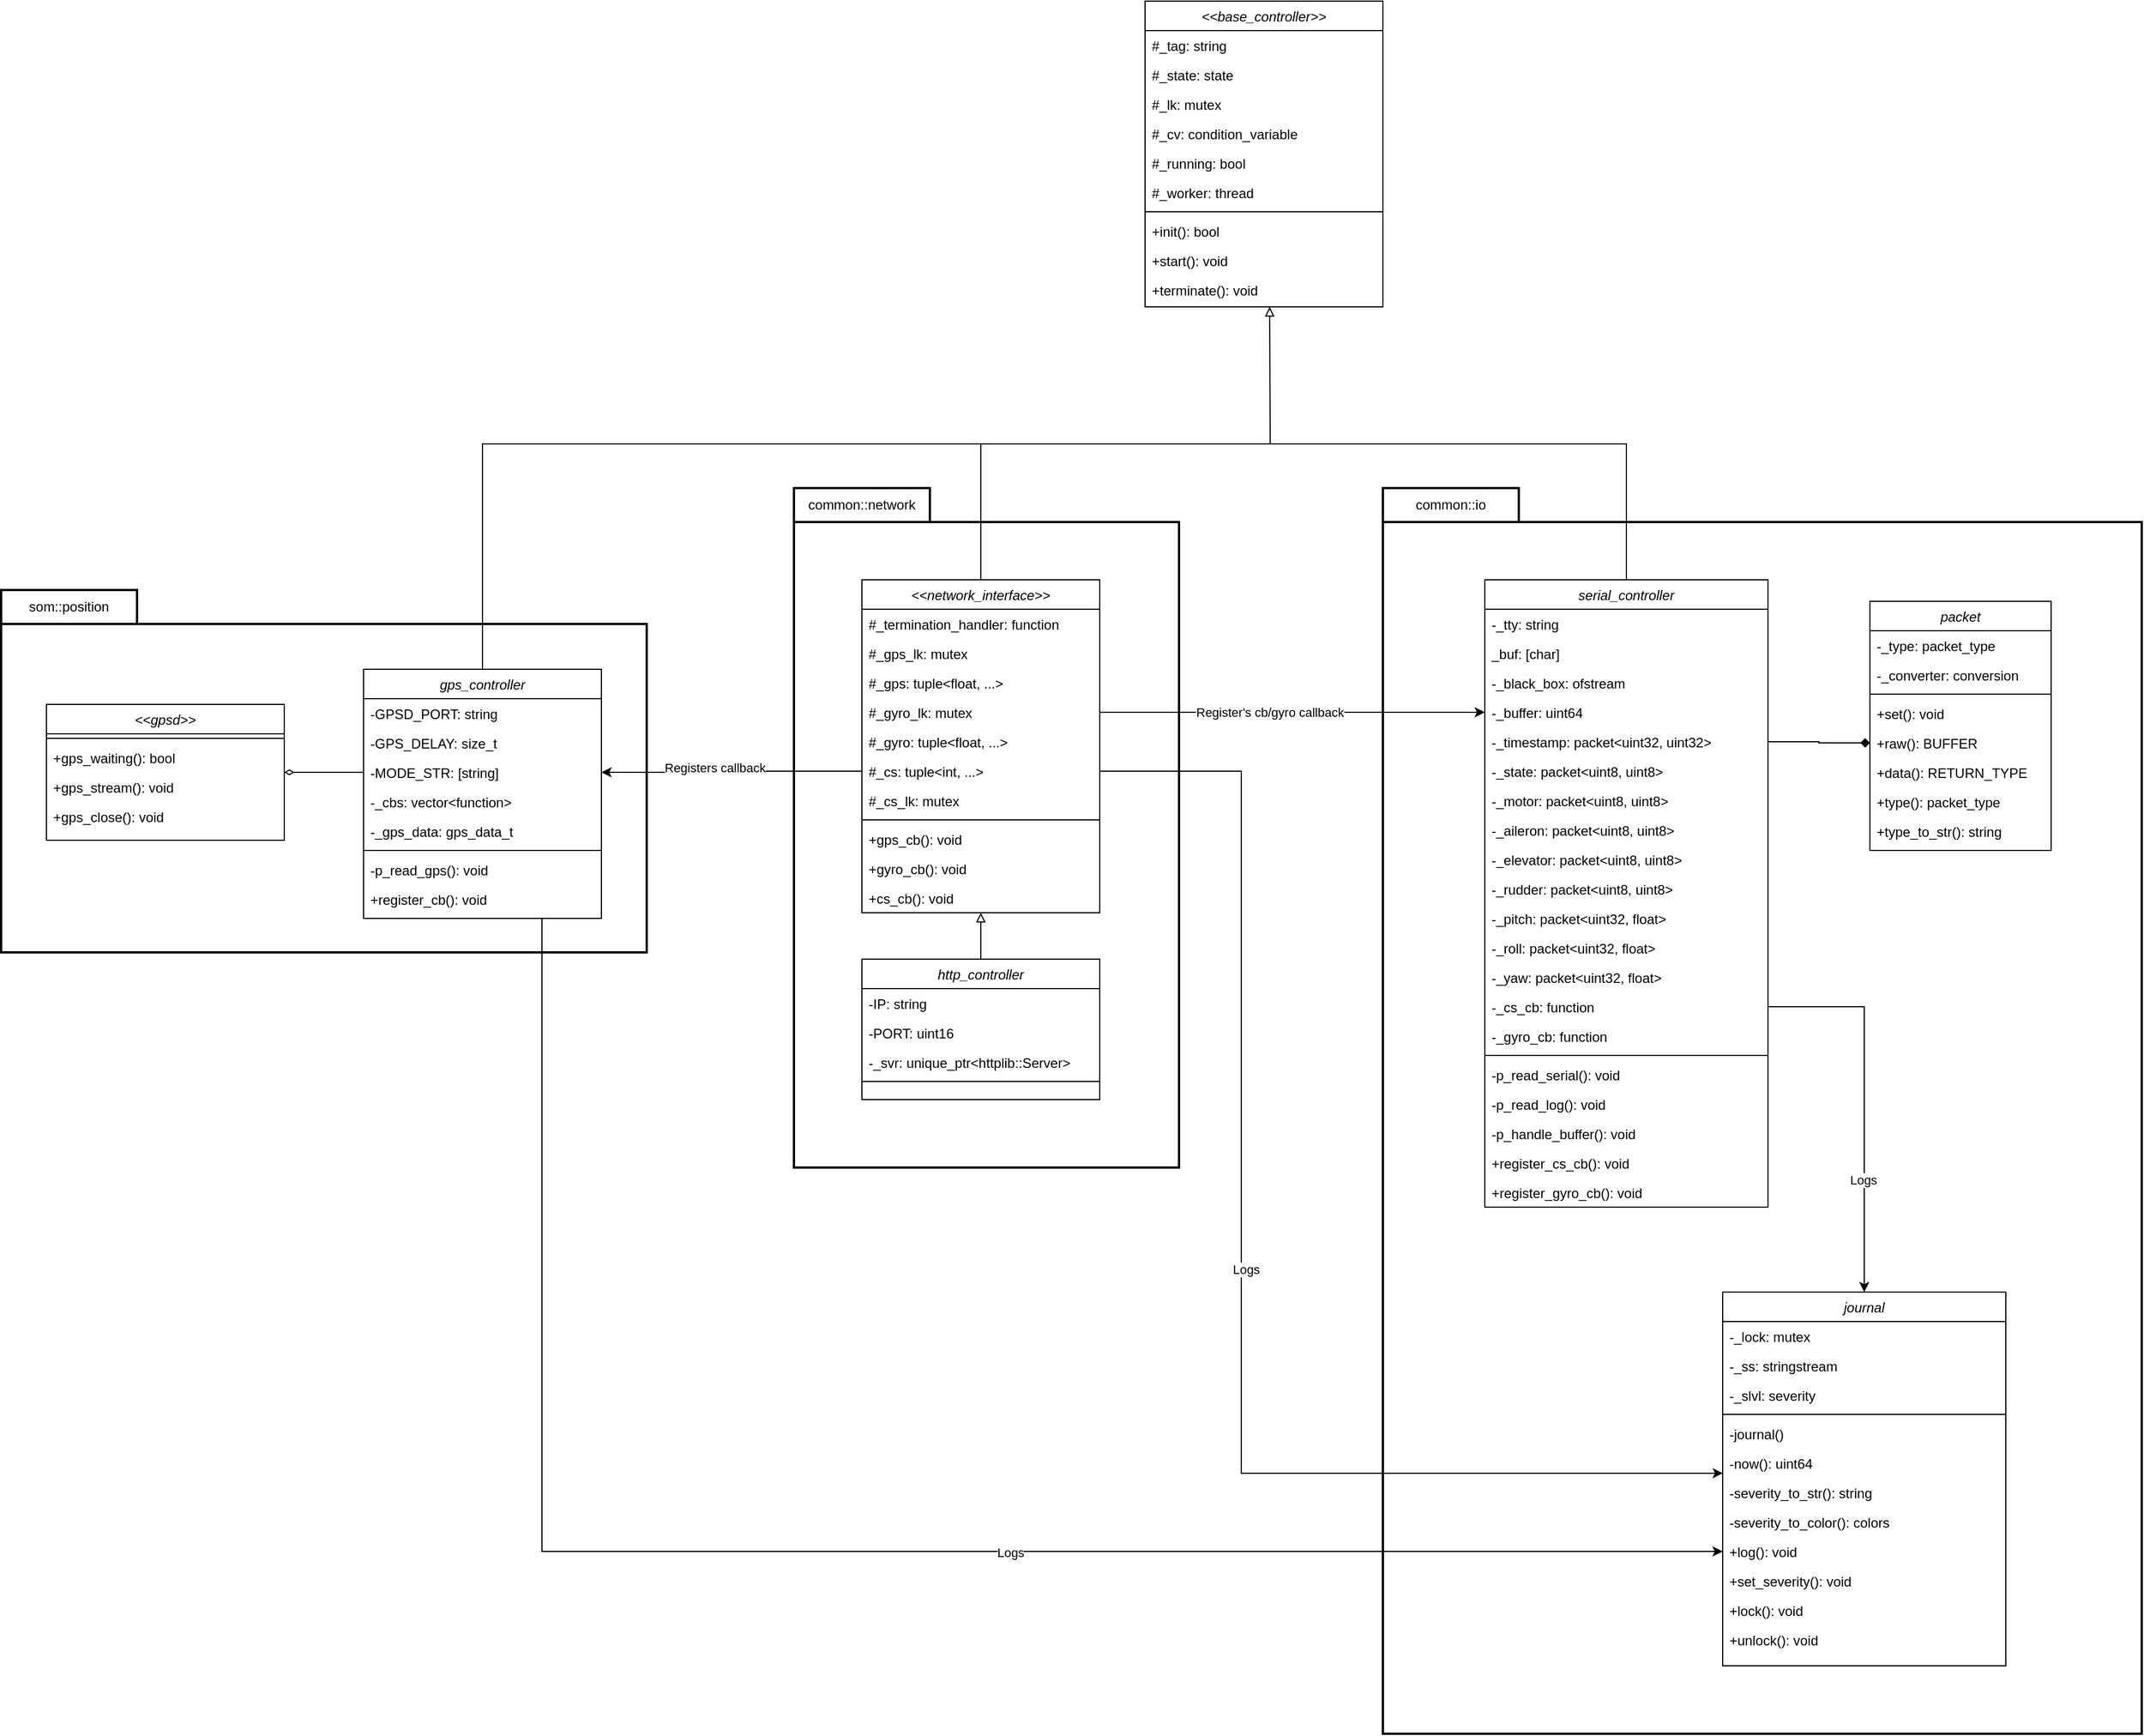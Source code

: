 <mxfile version="21.5.2" type="device">
  <diagram id="C5RBs43oDa-KdzZeNtuy" name="Page-1">
    <mxGraphModel dx="6214" dy="3722" grid="1" gridSize="10" guides="1" tooltips="1" connect="1" arrows="1" fold="1" page="1" pageScale="1" pageWidth="827" pageHeight="1169" math="0" shadow="0">
      <root>
        <mxCell id="WIyWlLk6GJQsqaUBKTNV-0" />
        <mxCell id="WIyWlLk6GJQsqaUBKTNV-1" parent="WIyWlLk6GJQsqaUBKTNV-0" />
        <mxCell id="P8CgpZbul4LqV_9IoVdZ-31" value="" style="rounded=0;whiteSpace=wrap;html=1;fillColor=none;strokeWidth=2;" vertex="1" parent="WIyWlLk6GJQsqaUBKTNV-1">
          <mxGeometry x="-1010" y="490" width="570" height="290" as="geometry" />
        </mxCell>
        <mxCell id="sRd-Fem1GxLRrs9Rmelo-3" value="" style="rounded=0;whiteSpace=wrap;html=1;fillColor=none;strokeWidth=2;" parent="WIyWlLk6GJQsqaUBKTNV-1" vertex="1">
          <mxGeometry x="210" y="400" width="670" height="1070" as="geometry" />
        </mxCell>
        <mxCell id="sRd-Fem1GxLRrs9Rmelo-36" value="" style="rounded=0;whiteSpace=wrap;html=1;fillColor=none;strokeWidth=2;" parent="WIyWlLk6GJQsqaUBKTNV-1" vertex="1">
          <mxGeometry x="-310" y="400" width="340" height="570" as="geometry" />
        </mxCell>
        <mxCell id="zkfFHV4jXpPFQw0GAbJ--0" value="&lt;&lt;base_controller&gt;&gt;" style="swimlane;fontStyle=2;align=center;verticalAlign=top;childLayout=stackLayout;horizontal=1;startSize=26;horizontalStack=0;resizeParent=1;resizeLast=0;collapsible=1;marginBottom=0;rounded=0;shadow=0;strokeWidth=1;" parent="WIyWlLk6GJQsqaUBKTNV-1" vertex="1">
          <mxGeometry y="-60" width="210" height="270" as="geometry">
            <mxRectangle x="230" y="140" width="160" height="26" as="alternateBounds" />
          </mxGeometry>
        </mxCell>
        <mxCell id="zkfFHV4jXpPFQw0GAbJ--1" value="#_tag: string" style="text;align=left;verticalAlign=top;spacingLeft=4;spacingRight=4;overflow=hidden;rotatable=0;points=[[0,0.5],[1,0.5]];portConstraint=eastwest;" parent="zkfFHV4jXpPFQw0GAbJ--0" vertex="1">
          <mxGeometry y="26" width="210" height="26" as="geometry" />
        </mxCell>
        <mxCell id="xHTa_VJ8EC7wTyeYvLfU-6" value="#_state: state" style="text;align=left;verticalAlign=top;spacingLeft=4;spacingRight=4;overflow=hidden;rotatable=0;points=[[0,0.5],[1,0.5]];portConstraint=eastwest;" parent="zkfFHV4jXpPFQw0GAbJ--0" vertex="1">
          <mxGeometry y="52" width="210" height="26" as="geometry" />
        </mxCell>
        <mxCell id="xHTa_VJ8EC7wTyeYvLfU-7" value="#_lk: mutex" style="text;align=left;verticalAlign=top;spacingLeft=4;spacingRight=4;overflow=hidden;rotatable=0;points=[[0,0.5],[1,0.5]];portConstraint=eastwest;" parent="zkfFHV4jXpPFQw0GAbJ--0" vertex="1">
          <mxGeometry y="78" width="210" height="26" as="geometry" />
        </mxCell>
        <mxCell id="xHTa_VJ8EC7wTyeYvLfU-8" value="#_cv: condition_variable" style="text;align=left;verticalAlign=top;spacingLeft=4;spacingRight=4;overflow=hidden;rotatable=0;points=[[0,0.5],[1,0.5]];portConstraint=eastwest;" parent="zkfFHV4jXpPFQw0GAbJ--0" vertex="1">
          <mxGeometry y="104" width="210" height="26" as="geometry" />
        </mxCell>
        <mxCell id="xHTa_VJ8EC7wTyeYvLfU-9" value="#_running: bool" style="text;align=left;verticalAlign=top;spacingLeft=4;spacingRight=4;overflow=hidden;rotatable=0;points=[[0,0.5],[1,0.5]];portConstraint=eastwest;" parent="zkfFHV4jXpPFQw0GAbJ--0" vertex="1">
          <mxGeometry y="130" width="210" height="26" as="geometry" />
        </mxCell>
        <mxCell id="xHTa_VJ8EC7wTyeYvLfU-10" value="#_worker: thread" style="text;align=left;verticalAlign=top;spacingLeft=4;spacingRight=4;overflow=hidden;rotatable=0;points=[[0,0.5],[1,0.5]];portConstraint=eastwest;" parent="zkfFHV4jXpPFQw0GAbJ--0" vertex="1">
          <mxGeometry y="156" width="210" height="26" as="geometry" />
        </mxCell>
        <mxCell id="zkfFHV4jXpPFQw0GAbJ--4" value="" style="line;html=1;strokeWidth=1;align=left;verticalAlign=middle;spacingTop=-1;spacingLeft=3;spacingRight=3;rotatable=0;labelPosition=right;points=[];portConstraint=eastwest;" parent="zkfFHV4jXpPFQw0GAbJ--0" vertex="1">
          <mxGeometry y="182" width="210" height="8" as="geometry" />
        </mxCell>
        <mxCell id="xHTa_VJ8EC7wTyeYvLfU-11" value="+init(): bool" style="text;align=left;verticalAlign=top;spacingLeft=4;spacingRight=4;overflow=hidden;rotatable=0;points=[[0,0.5],[1,0.5]];portConstraint=eastwest;" parent="zkfFHV4jXpPFQw0GAbJ--0" vertex="1">
          <mxGeometry y="190" width="210" height="26" as="geometry" />
        </mxCell>
        <mxCell id="xHTa_VJ8EC7wTyeYvLfU-12" value="+start(): void" style="text;align=left;verticalAlign=top;spacingLeft=4;spacingRight=4;overflow=hidden;rotatable=0;points=[[0,0.5],[1,0.5]];portConstraint=eastwest;" parent="zkfFHV4jXpPFQw0GAbJ--0" vertex="1">
          <mxGeometry y="216" width="210" height="26" as="geometry" />
        </mxCell>
        <mxCell id="xHTa_VJ8EC7wTyeYvLfU-13" value="+terminate(): void" style="text;align=left;verticalAlign=top;spacingLeft=4;spacingRight=4;overflow=hidden;rotatable=0;points=[[0,0.5],[1,0.5]];portConstraint=eastwest;" parent="zkfFHV4jXpPFQw0GAbJ--0" vertex="1">
          <mxGeometry y="242" width="210" height="26" as="geometry" />
        </mxCell>
        <mxCell id="xHTa_VJ8EC7wTyeYvLfU-14" value="packet" style="swimlane;fontStyle=2;align=center;verticalAlign=top;childLayout=stackLayout;horizontal=1;startSize=26;horizontalStack=0;resizeParent=1;resizeLast=0;collapsible=1;marginBottom=0;rounded=0;shadow=0;strokeWidth=1;" parent="WIyWlLk6GJQsqaUBKTNV-1" vertex="1">
          <mxGeometry x="640" y="470" width="160" height="220" as="geometry">
            <mxRectangle x="230" y="140" width="160" height="26" as="alternateBounds" />
          </mxGeometry>
        </mxCell>
        <mxCell id="xHTa_VJ8EC7wTyeYvLfU-15" value="-_type: packet_type" style="text;align=left;verticalAlign=top;spacingLeft=4;spacingRight=4;overflow=hidden;rotatable=0;points=[[0,0.5],[1,0.5]];portConstraint=eastwest;" parent="xHTa_VJ8EC7wTyeYvLfU-14" vertex="1">
          <mxGeometry y="26" width="160" height="26" as="geometry" />
        </mxCell>
        <mxCell id="xHTa_VJ8EC7wTyeYvLfU-16" value="-_converter: conversion" style="text;align=left;verticalAlign=top;spacingLeft=4;spacingRight=4;overflow=hidden;rotatable=0;points=[[0,0.5],[1,0.5]];portConstraint=eastwest;" parent="xHTa_VJ8EC7wTyeYvLfU-14" vertex="1">
          <mxGeometry y="52" width="160" height="26" as="geometry" />
        </mxCell>
        <mxCell id="xHTa_VJ8EC7wTyeYvLfU-21" value="" style="line;html=1;strokeWidth=1;align=left;verticalAlign=middle;spacingTop=-1;spacingLeft=3;spacingRight=3;rotatable=0;labelPosition=right;points=[];portConstraint=eastwest;" parent="xHTa_VJ8EC7wTyeYvLfU-14" vertex="1">
          <mxGeometry y="78" width="160" height="8" as="geometry" />
        </mxCell>
        <mxCell id="xHTa_VJ8EC7wTyeYvLfU-22" value="+set(): void" style="text;align=left;verticalAlign=top;spacingLeft=4;spacingRight=4;overflow=hidden;rotatable=0;points=[[0,0.5],[1,0.5]];portConstraint=eastwest;" parent="xHTa_VJ8EC7wTyeYvLfU-14" vertex="1">
          <mxGeometry y="86" width="160" height="26" as="geometry" />
        </mxCell>
        <mxCell id="xHTa_VJ8EC7wTyeYvLfU-23" value="+raw(): BUFFER" style="text;align=left;verticalAlign=top;spacingLeft=4;spacingRight=4;overflow=hidden;rotatable=0;points=[[0,0.5],[1,0.5]];portConstraint=eastwest;" parent="xHTa_VJ8EC7wTyeYvLfU-14" vertex="1">
          <mxGeometry y="112" width="160" height="26" as="geometry" />
        </mxCell>
        <mxCell id="xHTa_VJ8EC7wTyeYvLfU-24" value="+data(): RETURN_TYPE" style="text;align=left;verticalAlign=top;spacingLeft=4;spacingRight=4;overflow=hidden;rotatable=0;points=[[0,0.5],[1,0.5]];portConstraint=eastwest;" parent="xHTa_VJ8EC7wTyeYvLfU-14" vertex="1">
          <mxGeometry y="138" width="160" height="26" as="geometry" />
        </mxCell>
        <mxCell id="xHTa_VJ8EC7wTyeYvLfU-25" value="+type(): packet_type" style="text;align=left;verticalAlign=top;spacingLeft=4;spacingRight=4;overflow=hidden;rotatable=0;points=[[0,0.5],[1,0.5]];portConstraint=eastwest;" parent="xHTa_VJ8EC7wTyeYvLfU-14" vertex="1">
          <mxGeometry y="164" width="160" height="26" as="geometry" />
        </mxCell>
        <mxCell id="xHTa_VJ8EC7wTyeYvLfU-26" value="+type_to_str(): string" style="text;align=left;verticalAlign=top;spacingLeft=4;spacingRight=4;overflow=hidden;rotatable=0;points=[[0,0.5],[1,0.5]];portConstraint=eastwest;" parent="xHTa_VJ8EC7wTyeYvLfU-14" vertex="1">
          <mxGeometry y="190" width="160" height="26" as="geometry" />
        </mxCell>
        <mxCell id="xHTa_VJ8EC7wTyeYvLfU-86" style="edgeStyle=orthogonalEdgeStyle;rounded=0;orthogonalLoop=1;jettySize=auto;html=1;exitX=0.5;exitY=0;exitDx=0;exitDy=0;endArrow=block;endFill=0;" parent="WIyWlLk6GJQsqaUBKTNV-1" source="xHTa_VJ8EC7wTyeYvLfU-27" edge="1">
          <mxGeometry relative="1" as="geometry">
            <mxPoint x="110" y="210" as="targetPoint" />
          </mxGeometry>
        </mxCell>
        <mxCell id="xHTa_VJ8EC7wTyeYvLfU-27" value="serial_controller" style="swimlane;fontStyle=2;align=center;verticalAlign=top;childLayout=stackLayout;horizontal=1;startSize=26;horizontalStack=0;resizeParent=1;resizeLast=0;collapsible=1;marginBottom=0;rounded=0;shadow=0;strokeWidth=1;" parent="WIyWlLk6GJQsqaUBKTNV-1" vertex="1">
          <mxGeometry x="300" y="451" width="250" height="554" as="geometry">
            <mxRectangle x="230" y="140" width="160" height="26" as="alternateBounds" />
          </mxGeometry>
        </mxCell>
        <mxCell id="xHTa_VJ8EC7wTyeYvLfU-28" value="-_tty: string" style="text;align=left;verticalAlign=top;spacingLeft=4;spacingRight=4;overflow=hidden;rotatable=0;points=[[0,0.5],[1,0.5]];portConstraint=eastwest;" parent="xHTa_VJ8EC7wTyeYvLfU-27" vertex="1">
          <mxGeometry y="26" width="250" height="26" as="geometry" />
        </mxCell>
        <mxCell id="xHTa_VJ8EC7wTyeYvLfU-29" value="_buf: [char]" style="text;align=left;verticalAlign=top;spacingLeft=4;spacingRight=4;overflow=hidden;rotatable=0;points=[[0,0.5],[1,0.5]];portConstraint=eastwest;" parent="xHTa_VJ8EC7wTyeYvLfU-27" vertex="1">
          <mxGeometry y="52" width="250" height="26" as="geometry" />
        </mxCell>
        <mxCell id="xHTa_VJ8EC7wTyeYvLfU-36" value="-_black_box: ofstream" style="text;align=left;verticalAlign=top;spacingLeft=4;spacingRight=4;overflow=hidden;rotatable=0;points=[[0,0.5],[1,0.5]];portConstraint=eastwest;" parent="xHTa_VJ8EC7wTyeYvLfU-27" vertex="1">
          <mxGeometry y="78" width="250" height="26" as="geometry" />
        </mxCell>
        <mxCell id="xHTa_VJ8EC7wTyeYvLfU-37" value="-_buffer: uint64" style="text;align=left;verticalAlign=top;spacingLeft=4;spacingRight=4;overflow=hidden;rotatable=0;points=[[0,0.5],[1,0.5]];portConstraint=eastwest;" parent="xHTa_VJ8EC7wTyeYvLfU-27" vertex="1">
          <mxGeometry y="104" width="250" height="26" as="geometry" />
        </mxCell>
        <mxCell id="xHTa_VJ8EC7wTyeYvLfU-38" value="-_timestamp: packet&lt;uint32, uint32&gt;" style="text;align=left;verticalAlign=top;spacingLeft=4;spacingRight=4;overflow=hidden;rotatable=0;points=[[0,0.5],[1,0.5]];portConstraint=eastwest;" parent="xHTa_VJ8EC7wTyeYvLfU-27" vertex="1">
          <mxGeometry y="130" width="250" height="26" as="geometry" />
        </mxCell>
        <mxCell id="xHTa_VJ8EC7wTyeYvLfU-39" value="-_state: packet&lt;uint8, uint8&gt;" style="text;align=left;verticalAlign=top;spacingLeft=4;spacingRight=4;overflow=hidden;rotatable=0;points=[[0,0.5],[1,0.5]];portConstraint=eastwest;" parent="xHTa_VJ8EC7wTyeYvLfU-27" vertex="1">
          <mxGeometry y="156" width="250" height="26" as="geometry" />
        </mxCell>
        <mxCell id="xHTa_VJ8EC7wTyeYvLfU-40" value="-_motor: packet&lt;uint8, uint8&gt;" style="text;align=left;verticalAlign=top;spacingLeft=4;spacingRight=4;overflow=hidden;rotatable=0;points=[[0,0.5],[1,0.5]];portConstraint=eastwest;" parent="xHTa_VJ8EC7wTyeYvLfU-27" vertex="1">
          <mxGeometry y="182" width="250" height="26" as="geometry" />
        </mxCell>
        <mxCell id="xHTa_VJ8EC7wTyeYvLfU-42" value="-_aileron: packet&lt;uint8, uint8&gt;" style="text;align=left;verticalAlign=top;spacingLeft=4;spacingRight=4;overflow=hidden;rotatable=0;points=[[0,0.5],[1,0.5]];portConstraint=eastwest;" parent="xHTa_VJ8EC7wTyeYvLfU-27" vertex="1">
          <mxGeometry y="208" width="250" height="26" as="geometry" />
        </mxCell>
        <mxCell id="xHTa_VJ8EC7wTyeYvLfU-41" value="-_elevator: packet&lt;uint8, uint8&gt;" style="text;align=left;verticalAlign=top;spacingLeft=4;spacingRight=4;overflow=hidden;rotatable=0;points=[[0,0.5],[1,0.5]];portConstraint=eastwest;" parent="xHTa_VJ8EC7wTyeYvLfU-27" vertex="1">
          <mxGeometry y="234" width="250" height="26" as="geometry" />
        </mxCell>
        <mxCell id="xHTa_VJ8EC7wTyeYvLfU-43" value="-_rudder: packet&lt;uint8, uint8&gt;" style="text;align=left;verticalAlign=top;spacingLeft=4;spacingRight=4;overflow=hidden;rotatable=0;points=[[0,0.5],[1,0.5]];portConstraint=eastwest;" parent="xHTa_VJ8EC7wTyeYvLfU-27" vertex="1">
          <mxGeometry y="260" width="250" height="26" as="geometry" />
        </mxCell>
        <mxCell id="xHTa_VJ8EC7wTyeYvLfU-44" value="-_pitch: packet&lt;uint32, float&gt;" style="text;align=left;verticalAlign=top;spacingLeft=4;spacingRight=4;overflow=hidden;rotatable=0;points=[[0,0.5],[1,0.5]];portConstraint=eastwest;" parent="xHTa_VJ8EC7wTyeYvLfU-27" vertex="1">
          <mxGeometry y="286" width="250" height="26" as="geometry" />
        </mxCell>
        <mxCell id="xHTa_VJ8EC7wTyeYvLfU-49" value="-_roll: packet&lt;uint32, float&gt;" style="text;align=left;verticalAlign=top;spacingLeft=4;spacingRight=4;overflow=hidden;rotatable=0;points=[[0,0.5],[1,0.5]];portConstraint=eastwest;" parent="xHTa_VJ8EC7wTyeYvLfU-27" vertex="1">
          <mxGeometry y="312" width="250" height="26" as="geometry" />
        </mxCell>
        <mxCell id="xHTa_VJ8EC7wTyeYvLfU-50" value="-_yaw: packet&lt;uint32, float&gt;" style="text;align=left;verticalAlign=top;spacingLeft=4;spacingRight=4;overflow=hidden;rotatable=0;points=[[0,0.5],[1,0.5]];portConstraint=eastwest;" parent="xHTa_VJ8EC7wTyeYvLfU-27" vertex="1">
          <mxGeometry y="338" width="250" height="26" as="geometry" />
        </mxCell>
        <mxCell id="xHTa_VJ8EC7wTyeYvLfU-51" value="-_cs_cb: function" style="text;align=left;verticalAlign=top;spacingLeft=4;spacingRight=4;overflow=hidden;rotatable=0;points=[[0,0.5],[1,0.5]];portConstraint=eastwest;" parent="xHTa_VJ8EC7wTyeYvLfU-27" vertex="1">
          <mxGeometry y="364" width="250" height="26" as="geometry" />
        </mxCell>
        <mxCell id="xHTa_VJ8EC7wTyeYvLfU-52" value="-_gyro_cb: function" style="text;align=left;verticalAlign=top;spacingLeft=4;spacingRight=4;overflow=hidden;rotatable=0;points=[[0,0.5],[1,0.5]];portConstraint=eastwest;" parent="xHTa_VJ8EC7wTyeYvLfU-27" vertex="1">
          <mxGeometry y="390" width="250" height="26" as="geometry" />
        </mxCell>
        <mxCell id="xHTa_VJ8EC7wTyeYvLfU-30" value="" style="line;html=1;strokeWidth=1;align=left;verticalAlign=middle;spacingTop=-1;spacingLeft=3;spacingRight=3;rotatable=0;labelPosition=right;points=[];portConstraint=eastwest;" parent="xHTa_VJ8EC7wTyeYvLfU-27" vertex="1">
          <mxGeometry y="416" width="250" height="8" as="geometry" />
        </mxCell>
        <mxCell id="xHTa_VJ8EC7wTyeYvLfU-53" value="-p_read_serial(): void" style="text;align=left;verticalAlign=top;spacingLeft=4;spacingRight=4;overflow=hidden;rotatable=0;points=[[0,0.5],[1,0.5]];portConstraint=eastwest;" parent="xHTa_VJ8EC7wTyeYvLfU-27" vertex="1">
          <mxGeometry y="424" width="250" height="26" as="geometry" />
        </mxCell>
        <mxCell id="xHTa_VJ8EC7wTyeYvLfU-54" value="-p_read_log(): void" style="text;align=left;verticalAlign=top;spacingLeft=4;spacingRight=4;overflow=hidden;rotatable=0;points=[[0,0.5],[1,0.5]];portConstraint=eastwest;" parent="xHTa_VJ8EC7wTyeYvLfU-27" vertex="1">
          <mxGeometry y="450" width="250" height="26" as="geometry" />
        </mxCell>
        <mxCell id="xHTa_VJ8EC7wTyeYvLfU-55" value="-p_handle_buffer(): void" style="text;align=left;verticalAlign=top;spacingLeft=4;spacingRight=4;overflow=hidden;rotatable=0;points=[[0,0.5],[1,0.5]];portConstraint=eastwest;" parent="xHTa_VJ8EC7wTyeYvLfU-27" vertex="1">
          <mxGeometry y="476" width="250" height="26" as="geometry" />
        </mxCell>
        <mxCell id="xHTa_VJ8EC7wTyeYvLfU-56" value="+register_cs_cb(): void" style="text;align=left;verticalAlign=top;spacingLeft=4;spacingRight=4;overflow=hidden;rotatable=0;points=[[0,0.5],[1,0.5]];portConstraint=eastwest;" parent="xHTa_VJ8EC7wTyeYvLfU-27" vertex="1">
          <mxGeometry y="502" width="250" height="26" as="geometry" />
        </mxCell>
        <mxCell id="xHTa_VJ8EC7wTyeYvLfU-57" value="+register_gyro_cb(): void" style="text;align=left;verticalAlign=top;spacingLeft=4;spacingRight=4;overflow=hidden;rotatable=0;points=[[0,0.5],[1,0.5]];portConstraint=eastwest;" parent="xHTa_VJ8EC7wTyeYvLfU-27" vertex="1">
          <mxGeometry y="528" width="250" height="26" as="geometry" />
        </mxCell>
        <mxCell id="xHTa_VJ8EC7wTyeYvLfU-58" value="journal" style="swimlane;fontStyle=2;align=center;verticalAlign=top;childLayout=stackLayout;horizontal=1;startSize=26;horizontalStack=0;resizeParent=1;resizeLast=0;collapsible=1;marginBottom=0;rounded=0;shadow=0;strokeWidth=1;" parent="WIyWlLk6GJQsqaUBKTNV-1" vertex="1">
          <mxGeometry x="510" y="1080" width="250" height="330" as="geometry">
            <mxRectangle x="230" y="140" width="160" height="26" as="alternateBounds" />
          </mxGeometry>
        </mxCell>
        <mxCell id="xHTa_VJ8EC7wTyeYvLfU-81" value="-_lock: mutex" style="text;align=left;verticalAlign=top;spacingLeft=4;spacingRight=4;overflow=hidden;rotatable=0;points=[[0,0.5],[1,0.5]];portConstraint=eastwest;" parent="xHTa_VJ8EC7wTyeYvLfU-58" vertex="1">
          <mxGeometry y="26" width="250" height="26" as="geometry" />
        </mxCell>
        <mxCell id="xHTa_VJ8EC7wTyeYvLfU-80" value="-_ss: stringstream" style="text;align=left;verticalAlign=top;spacingLeft=4;spacingRight=4;overflow=hidden;rotatable=0;points=[[0,0.5],[1,0.5]];portConstraint=eastwest;" parent="xHTa_VJ8EC7wTyeYvLfU-58" vertex="1">
          <mxGeometry y="52" width="250" height="26" as="geometry" />
        </mxCell>
        <mxCell id="xHTa_VJ8EC7wTyeYvLfU-59" value="-_slvl: severity" style="text;align=left;verticalAlign=top;spacingLeft=4;spacingRight=4;overflow=hidden;rotatable=0;points=[[0,0.5],[1,0.5]];portConstraint=eastwest;" parent="xHTa_VJ8EC7wTyeYvLfU-58" vertex="1">
          <mxGeometry y="78" width="250" height="26" as="geometry" />
        </mxCell>
        <mxCell id="xHTa_VJ8EC7wTyeYvLfU-74" value="" style="line;html=1;strokeWidth=1;align=left;verticalAlign=middle;spacingTop=-1;spacingLeft=3;spacingRight=3;rotatable=0;labelPosition=right;points=[];portConstraint=eastwest;" parent="xHTa_VJ8EC7wTyeYvLfU-58" vertex="1">
          <mxGeometry y="104" width="250" height="8" as="geometry" />
        </mxCell>
        <mxCell id="xHTa_VJ8EC7wTyeYvLfU-75" value="-journal()" style="text;align=left;verticalAlign=top;spacingLeft=4;spacingRight=4;overflow=hidden;rotatable=0;points=[[0,0.5],[1,0.5]];portConstraint=eastwest;" parent="xHTa_VJ8EC7wTyeYvLfU-58" vertex="1">
          <mxGeometry y="112" width="250" height="26" as="geometry" />
        </mxCell>
        <mxCell id="xHTa_VJ8EC7wTyeYvLfU-76" value="-now(): uint64" style="text;align=left;verticalAlign=top;spacingLeft=4;spacingRight=4;overflow=hidden;rotatable=0;points=[[0,0.5],[1,0.5]];portConstraint=eastwest;" parent="xHTa_VJ8EC7wTyeYvLfU-58" vertex="1">
          <mxGeometry y="138" width="250" height="26" as="geometry" />
        </mxCell>
        <mxCell id="xHTa_VJ8EC7wTyeYvLfU-77" value="-severity_to_str(): string" style="text;align=left;verticalAlign=top;spacingLeft=4;spacingRight=4;overflow=hidden;rotatable=0;points=[[0,0.5],[1,0.5]];portConstraint=eastwest;" parent="xHTa_VJ8EC7wTyeYvLfU-58" vertex="1">
          <mxGeometry y="164" width="250" height="26" as="geometry" />
        </mxCell>
        <mxCell id="xHTa_VJ8EC7wTyeYvLfU-78" value="-severity_to_color(): colors" style="text;align=left;verticalAlign=top;spacingLeft=4;spacingRight=4;overflow=hidden;rotatable=0;points=[[0,0.5],[1,0.5]];portConstraint=eastwest;" parent="xHTa_VJ8EC7wTyeYvLfU-58" vertex="1">
          <mxGeometry y="190" width="250" height="26" as="geometry" />
        </mxCell>
        <mxCell id="xHTa_VJ8EC7wTyeYvLfU-82" value="+log(): void" style="text;align=left;verticalAlign=top;spacingLeft=4;spacingRight=4;overflow=hidden;rotatable=0;points=[[0,0.5],[1,0.5]];portConstraint=eastwest;" parent="xHTa_VJ8EC7wTyeYvLfU-58" vertex="1">
          <mxGeometry y="216" width="250" height="26" as="geometry" />
        </mxCell>
        <mxCell id="xHTa_VJ8EC7wTyeYvLfU-83" value="+set_severity(): void" style="text;align=left;verticalAlign=top;spacingLeft=4;spacingRight=4;overflow=hidden;rotatable=0;points=[[0,0.5],[1,0.5]];portConstraint=eastwest;" parent="xHTa_VJ8EC7wTyeYvLfU-58" vertex="1">
          <mxGeometry y="242" width="250" height="26" as="geometry" />
        </mxCell>
        <mxCell id="xHTa_VJ8EC7wTyeYvLfU-84" value="+lock(): void" style="text;align=left;verticalAlign=top;spacingLeft=4;spacingRight=4;overflow=hidden;rotatable=0;points=[[0,0.5],[1,0.5]];portConstraint=eastwest;" parent="xHTa_VJ8EC7wTyeYvLfU-58" vertex="1">
          <mxGeometry y="268" width="250" height="26" as="geometry" />
        </mxCell>
        <mxCell id="xHTa_VJ8EC7wTyeYvLfU-85" value="+unlock(): void" style="text;align=left;verticalAlign=top;spacingLeft=4;spacingRight=4;overflow=hidden;rotatable=0;points=[[0,0.5],[1,0.5]];portConstraint=eastwest;" parent="xHTa_VJ8EC7wTyeYvLfU-58" vertex="1">
          <mxGeometry y="294" width="250" height="26" as="geometry" />
        </mxCell>
        <mxCell id="sRd-Fem1GxLRrs9Rmelo-0" style="edgeStyle=orthogonalEdgeStyle;rounded=0;orthogonalLoop=1;jettySize=auto;html=1;exitX=1;exitY=0.5;exitDx=0;exitDy=0;entryX=0;entryY=0.5;entryDx=0;entryDy=0;endArrow=diamond;endFill=1;" parent="WIyWlLk6GJQsqaUBKTNV-1" source="xHTa_VJ8EC7wTyeYvLfU-38" target="xHTa_VJ8EC7wTyeYvLfU-23" edge="1">
          <mxGeometry relative="1" as="geometry" />
        </mxCell>
        <mxCell id="sRd-Fem1GxLRrs9Rmelo-1" style="edgeStyle=orthogonalEdgeStyle;rounded=0;orthogonalLoop=1;jettySize=auto;html=1;exitX=1;exitY=0.5;exitDx=0;exitDy=0;entryX=0.5;entryY=0;entryDx=0;entryDy=0;" parent="WIyWlLk6GJQsqaUBKTNV-1" source="xHTa_VJ8EC7wTyeYvLfU-51" target="xHTa_VJ8EC7wTyeYvLfU-58" edge="1">
          <mxGeometry relative="1" as="geometry" />
        </mxCell>
        <mxCell id="sRd-Fem1GxLRrs9Rmelo-2" value="Logs" style="edgeLabel;html=1;align=center;verticalAlign=middle;resizable=0;points=[];" parent="sRd-Fem1GxLRrs9Rmelo-1" vertex="1" connectable="0">
          <mxGeometry x="0.412" y="-1" relative="1" as="geometry">
            <mxPoint as="offset" />
          </mxGeometry>
        </mxCell>
        <mxCell id="sRd-Fem1GxLRrs9Rmelo-19" style="edgeStyle=orthogonalEdgeStyle;rounded=0;orthogonalLoop=1;jettySize=auto;html=1;exitX=0.5;exitY=0;exitDx=0;exitDy=0;endArrow=none;endFill=0;" parent="WIyWlLk6GJQsqaUBKTNV-1" source="sRd-Fem1GxLRrs9Rmelo-6" edge="1">
          <mxGeometry relative="1" as="geometry">
            <mxPoint x="110" y="331" as="targetPoint" />
            <Array as="points">
              <mxPoint x="-145" y="331" />
              <mxPoint x="110" y="331" />
            </Array>
          </mxGeometry>
        </mxCell>
        <mxCell id="sRd-Fem1GxLRrs9Rmelo-6" value="&lt;&lt;network_interface&gt;&gt;" style="swimlane;fontStyle=2;align=center;verticalAlign=top;childLayout=stackLayout;horizontal=1;startSize=26;horizontalStack=0;resizeParent=1;resizeLast=0;collapsible=1;marginBottom=0;rounded=0;shadow=0;strokeWidth=1;" parent="WIyWlLk6GJQsqaUBKTNV-1" vertex="1">
          <mxGeometry x="-250" y="451" width="210" height="294" as="geometry">
            <mxRectangle x="230" y="140" width="160" height="26" as="alternateBounds" />
          </mxGeometry>
        </mxCell>
        <mxCell id="sRd-Fem1GxLRrs9Rmelo-7" value="#_termination_handler: function" style="text;align=left;verticalAlign=top;spacingLeft=4;spacingRight=4;overflow=hidden;rotatable=0;points=[[0,0.5],[1,0.5]];portConstraint=eastwest;" parent="sRd-Fem1GxLRrs9Rmelo-6" vertex="1">
          <mxGeometry y="26" width="210" height="26" as="geometry" />
        </mxCell>
        <mxCell id="sRd-Fem1GxLRrs9Rmelo-9" value="#_gps_lk: mutex" style="text;align=left;verticalAlign=top;spacingLeft=4;spacingRight=4;overflow=hidden;rotatable=0;points=[[0,0.5],[1,0.5]];portConstraint=eastwest;" parent="sRd-Fem1GxLRrs9Rmelo-6" vertex="1">
          <mxGeometry y="52" width="210" height="26" as="geometry" />
        </mxCell>
        <mxCell id="sRd-Fem1GxLRrs9Rmelo-8" value="#_gps: tuple&lt;float, ...&gt;" style="text;align=left;verticalAlign=top;spacingLeft=4;spacingRight=4;overflow=hidden;rotatable=0;points=[[0,0.5],[1,0.5]];portConstraint=eastwest;" parent="sRd-Fem1GxLRrs9Rmelo-6" vertex="1">
          <mxGeometry y="78" width="210" height="26" as="geometry" />
        </mxCell>
        <mxCell id="sRd-Fem1GxLRrs9Rmelo-10" value="#_gyro_lk: mutex" style="text;align=left;verticalAlign=top;spacingLeft=4;spacingRight=4;overflow=hidden;rotatable=0;points=[[0,0.5],[1,0.5]];portConstraint=eastwest;" parent="sRd-Fem1GxLRrs9Rmelo-6" vertex="1">
          <mxGeometry y="104" width="210" height="26" as="geometry" />
        </mxCell>
        <mxCell id="sRd-Fem1GxLRrs9Rmelo-11" value="#_gyro: tuple&lt;float, ...&gt;" style="text;align=left;verticalAlign=top;spacingLeft=4;spacingRight=4;overflow=hidden;rotatable=0;points=[[0,0.5],[1,0.5]];portConstraint=eastwest;" parent="sRd-Fem1GxLRrs9Rmelo-6" vertex="1">
          <mxGeometry y="130" width="210" height="26" as="geometry" />
        </mxCell>
        <mxCell id="sRd-Fem1GxLRrs9Rmelo-17" value="#_cs: tuple&lt;int, ...&gt;" style="text;align=left;verticalAlign=top;spacingLeft=4;spacingRight=4;overflow=hidden;rotatable=0;points=[[0,0.5],[1,0.5]];portConstraint=eastwest;" parent="sRd-Fem1GxLRrs9Rmelo-6" vertex="1">
          <mxGeometry y="156" width="210" height="26" as="geometry" />
        </mxCell>
        <mxCell id="sRd-Fem1GxLRrs9Rmelo-12" value="#_cs_lk: mutex" style="text;align=left;verticalAlign=top;spacingLeft=4;spacingRight=4;overflow=hidden;rotatable=0;points=[[0,0.5],[1,0.5]];portConstraint=eastwest;" parent="sRd-Fem1GxLRrs9Rmelo-6" vertex="1">
          <mxGeometry y="182" width="210" height="26" as="geometry" />
        </mxCell>
        <mxCell id="sRd-Fem1GxLRrs9Rmelo-13" value="" style="line;html=1;strokeWidth=1;align=left;verticalAlign=middle;spacingTop=-1;spacingLeft=3;spacingRight=3;rotatable=0;labelPosition=right;points=[];portConstraint=eastwest;" parent="sRd-Fem1GxLRrs9Rmelo-6" vertex="1">
          <mxGeometry y="208" width="210" height="8" as="geometry" />
        </mxCell>
        <mxCell id="sRd-Fem1GxLRrs9Rmelo-14" value="+gps_cb(): void" style="text;align=left;verticalAlign=top;spacingLeft=4;spacingRight=4;overflow=hidden;rotatable=0;points=[[0,0.5],[1,0.5]];portConstraint=eastwest;" parent="sRd-Fem1GxLRrs9Rmelo-6" vertex="1">
          <mxGeometry y="216" width="210" height="26" as="geometry" />
        </mxCell>
        <mxCell id="sRd-Fem1GxLRrs9Rmelo-15" value="+gyro_cb(): void" style="text;align=left;verticalAlign=top;spacingLeft=4;spacingRight=4;overflow=hidden;rotatable=0;points=[[0,0.5],[1,0.5]];portConstraint=eastwest;" parent="sRd-Fem1GxLRrs9Rmelo-6" vertex="1">
          <mxGeometry y="242" width="210" height="26" as="geometry" />
        </mxCell>
        <mxCell id="sRd-Fem1GxLRrs9Rmelo-16" value="+cs_cb(): void" style="text;align=left;verticalAlign=top;spacingLeft=4;spacingRight=4;overflow=hidden;rotatable=0;points=[[0,0.5],[1,0.5]];portConstraint=eastwest;" parent="sRd-Fem1GxLRrs9Rmelo-6" vertex="1">
          <mxGeometry y="268" width="210" height="26" as="geometry" />
        </mxCell>
        <mxCell id="sRd-Fem1GxLRrs9Rmelo-32" style="edgeStyle=orthogonalEdgeStyle;rounded=0;orthogonalLoop=1;jettySize=auto;html=1;exitX=0.5;exitY=0;exitDx=0;exitDy=0;entryX=0.5;entryY=1;entryDx=0;entryDy=0;endArrow=block;endFill=0;" parent="WIyWlLk6GJQsqaUBKTNV-1" source="sRd-Fem1GxLRrs9Rmelo-20" target="sRd-Fem1GxLRrs9Rmelo-6" edge="1">
          <mxGeometry relative="1" as="geometry" />
        </mxCell>
        <mxCell id="sRd-Fem1GxLRrs9Rmelo-20" value="http_controller" style="swimlane;fontStyle=2;align=center;verticalAlign=top;childLayout=stackLayout;horizontal=1;startSize=26;horizontalStack=0;resizeParent=1;resizeLast=0;collapsible=1;marginBottom=0;rounded=0;shadow=0;strokeWidth=1;" parent="WIyWlLk6GJQsqaUBKTNV-1" vertex="1">
          <mxGeometry x="-250" y="786" width="210" height="124" as="geometry">
            <mxRectangle x="230" y="140" width="160" height="26" as="alternateBounds" />
          </mxGeometry>
        </mxCell>
        <mxCell id="sRd-Fem1GxLRrs9Rmelo-21" value="-IP: string" style="text;align=left;verticalAlign=top;spacingLeft=4;spacingRight=4;overflow=hidden;rotatable=0;points=[[0,0.5],[1,0.5]];portConstraint=eastwest;" parent="sRd-Fem1GxLRrs9Rmelo-20" vertex="1">
          <mxGeometry y="26" width="210" height="26" as="geometry" />
        </mxCell>
        <mxCell id="sRd-Fem1GxLRrs9Rmelo-22" value="-PORT: uint16" style="text;align=left;verticalAlign=top;spacingLeft=4;spacingRight=4;overflow=hidden;rotatable=0;points=[[0,0.5],[1,0.5]];portConstraint=eastwest;" parent="sRd-Fem1GxLRrs9Rmelo-20" vertex="1">
          <mxGeometry y="52" width="210" height="26" as="geometry" />
        </mxCell>
        <mxCell id="sRd-Fem1GxLRrs9Rmelo-23" value="-_svr: unique_ptr&lt;httplib::Server&gt;" style="text;align=left;verticalAlign=top;spacingLeft=4;spacingRight=4;overflow=hidden;rotatable=0;points=[[0,0.5],[1,0.5]];portConstraint=eastwest;" parent="sRd-Fem1GxLRrs9Rmelo-20" vertex="1">
          <mxGeometry y="78" width="210" height="26" as="geometry" />
        </mxCell>
        <mxCell id="sRd-Fem1GxLRrs9Rmelo-28" value="" style="line;html=1;strokeWidth=1;align=left;verticalAlign=middle;spacingTop=-1;spacingLeft=3;spacingRight=3;rotatable=0;labelPosition=right;points=[];portConstraint=eastwest;" parent="sRd-Fem1GxLRrs9Rmelo-20" vertex="1">
          <mxGeometry y="104" width="210" height="8" as="geometry" />
        </mxCell>
        <mxCell id="sRd-Fem1GxLRrs9Rmelo-33" style="edgeStyle=orthogonalEdgeStyle;rounded=0;orthogonalLoop=1;jettySize=auto;html=1;exitX=1;exitY=0.5;exitDx=0;exitDy=0;entryX=0.448;entryY=0.785;entryDx=0;entryDy=0;entryPerimeter=0;" parent="WIyWlLk6GJQsqaUBKTNV-1" source="sRd-Fem1GxLRrs9Rmelo-17" target="sRd-Fem1GxLRrs9Rmelo-3" edge="1">
          <mxGeometry relative="1" as="geometry" />
        </mxCell>
        <mxCell id="sRd-Fem1GxLRrs9Rmelo-34" value="Logs" style="edgeLabel;html=1;align=center;verticalAlign=middle;resizable=0;points=[];" parent="sRd-Fem1GxLRrs9Rmelo-33" vertex="1" connectable="0">
          <mxGeometry x="-0.034" y="4" relative="1" as="geometry">
            <mxPoint as="offset" />
          </mxGeometry>
        </mxCell>
        <mxCell id="sRd-Fem1GxLRrs9Rmelo-39" value="common::io" style="rounded=0;whiteSpace=wrap;html=1;strokeWidth=2;" parent="WIyWlLk6GJQsqaUBKTNV-1" vertex="1">
          <mxGeometry x="210" y="370" width="120" height="30" as="geometry" />
        </mxCell>
        <mxCell id="sRd-Fem1GxLRrs9Rmelo-40" value="common::network" style="rounded=0;whiteSpace=wrap;html=1;strokeWidth=2;" parent="WIyWlLk6GJQsqaUBKTNV-1" vertex="1">
          <mxGeometry x="-310" y="370" width="120" height="30" as="geometry" />
        </mxCell>
        <mxCell id="P8CgpZbul4LqV_9IoVdZ-1" style="edgeStyle=orthogonalEdgeStyle;rounded=0;orthogonalLoop=1;jettySize=auto;html=1;exitX=1;exitY=0.5;exitDx=0;exitDy=0;entryX=0;entryY=0.5;entryDx=0;entryDy=0;" edge="1" parent="WIyWlLk6GJQsqaUBKTNV-1" source="sRd-Fem1GxLRrs9Rmelo-10" target="xHTa_VJ8EC7wTyeYvLfU-37">
          <mxGeometry relative="1" as="geometry" />
        </mxCell>
        <mxCell id="P8CgpZbul4LqV_9IoVdZ-2" value="Register&#39;s cb/gyro callback" style="edgeLabel;html=1;align=center;verticalAlign=middle;resizable=0;points=[];" vertex="1" connectable="0" parent="P8CgpZbul4LqV_9IoVdZ-1">
          <mxGeometry x="-0.135" y="-3" relative="1" as="geometry">
            <mxPoint x="3" y="-3" as="offset" />
          </mxGeometry>
        </mxCell>
        <mxCell id="P8CgpZbul4LqV_9IoVdZ-34" style="edgeStyle=orthogonalEdgeStyle;rounded=0;orthogonalLoop=1;jettySize=auto;html=1;endArrow=none;endFill=0;" edge="1" parent="WIyWlLk6GJQsqaUBKTNV-1" source="P8CgpZbul4LqV_9IoVdZ-3">
          <mxGeometry relative="1" as="geometry">
            <mxPoint x="-145" y="331" as="targetPoint" />
            <Array as="points">
              <mxPoint x="-585" y="331" />
            </Array>
          </mxGeometry>
        </mxCell>
        <mxCell id="P8CgpZbul4LqV_9IoVdZ-35" style="edgeStyle=orthogonalEdgeStyle;rounded=0;orthogonalLoop=1;jettySize=auto;html=1;exitX=0.75;exitY=1;exitDx=0;exitDy=0;entryX=0;entryY=0.5;entryDx=0;entryDy=0;" edge="1" parent="WIyWlLk6GJQsqaUBKTNV-1" source="P8CgpZbul4LqV_9IoVdZ-3" target="xHTa_VJ8EC7wTyeYvLfU-82">
          <mxGeometry relative="1" as="geometry" />
        </mxCell>
        <mxCell id="P8CgpZbul4LqV_9IoVdZ-36" value="Logs" style="edgeLabel;html=1;align=center;verticalAlign=middle;resizable=0;points=[];" vertex="1" connectable="0" parent="P8CgpZbul4LqV_9IoVdZ-35">
          <mxGeometry x="0.214" y="-1" relative="1" as="geometry">
            <mxPoint as="offset" />
          </mxGeometry>
        </mxCell>
        <mxCell id="P8CgpZbul4LqV_9IoVdZ-3" value="gps_controller" style="swimlane;fontStyle=2;align=center;verticalAlign=top;childLayout=stackLayout;horizontal=1;startSize=26;horizontalStack=0;resizeParent=1;resizeLast=0;collapsible=1;marginBottom=0;rounded=0;shadow=0;strokeWidth=1;" vertex="1" parent="WIyWlLk6GJQsqaUBKTNV-1">
          <mxGeometry x="-690" y="530" width="210" height="220" as="geometry">
            <mxRectangle x="230" y="140" width="160" height="26" as="alternateBounds" />
          </mxGeometry>
        </mxCell>
        <mxCell id="P8CgpZbul4LqV_9IoVdZ-4" value="-GPSD_PORT: string" style="text;align=left;verticalAlign=top;spacingLeft=4;spacingRight=4;overflow=hidden;rotatable=0;points=[[0,0.5],[1,0.5]];portConstraint=eastwest;" vertex="1" parent="P8CgpZbul4LqV_9IoVdZ-3">
          <mxGeometry y="26" width="210" height="26" as="geometry" />
        </mxCell>
        <mxCell id="P8CgpZbul4LqV_9IoVdZ-5" value="-GPS_DELAY: size_t" style="text;align=left;verticalAlign=top;spacingLeft=4;spacingRight=4;overflow=hidden;rotatable=0;points=[[0,0.5],[1,0.5]];portConstraint=eastwest;" vertex="1" parent="P8CgpZbul4LqV_9IoVdZ-3">
          <mxGeometry y="52" width="210" height="26" as="geometry" />
        </mxCell>
        <mxCell id="P8CgpZbul4LqV_9IoVdZ-6" value="-MODE_STR: [string]" style="text;align=left;verticalAlign=top;spacingLeft=4;spacingRight=4;overflow=hidden;rotatable=0;points=[[0,0.5],[1,0.5]];portConstraint=eastwest;" vertex="1" parent="P8CgpZbul4LqV_9IoVdZ-3">
          <mxGeometry y="78" width="210" height="26" as="geometry" />
        </mxCell>
        <mxCell id="P8CgpZbul4LqV_9IoVdZ-7" value="-_cbs: vector&lt;function&gt;" style="text;align=left;verticalAlign=top;spacingLeft=4;spacingRight=4;overflow=hidden;rotatable=0;points=[[0,0.5],[1,0.5]];portConstraint=eastwest;" vertex="1" parent="P8CgpZbul4LqV_9IoVdZ-3">
          <mxGeometry y="104" width="210" height="26" as="geometry" />
        </mxCell>
        <mxCell id="P8CgpZbul4LqV_9IoVdZ-8" value="-_gps_data: gps_data_t" style="text;align=left;verticalAlign=top;spacingLeft=4;spacingRight=4;overflow=hidden;rotatable=0;points=[[0,0.5],[1,0.5]];portConstraint=eastwest;" vertex="1" parent="P8CgpZbul4LqV_9IoVdZ-3">
          <mxGeometry y="130" width="210" height="26" as="geometry" />
        </mxCell>
        <mxCell id="P8CgpZbul4LqV_9IoVdZ-11" value="" style="line;html=1;strokeWidth=1;align=left;verticalAlign=middle;spacingTop=-1;spacingLeft=3;spacingRight=3;rotatable=0;labelPosition=right;points=[];portConstraint=eastwest;" vertex="1" parent="P8CgpZbul4LqV_9IoVdZ-3">
          <mxGeometry y="156" width="210" height="8" as="geometry" />
        </mxCell>
        <mxCell id="P8CgpZbul4LqV_9IoVdZ-14" value="-p_read_gps(): void" style="text;align=left;verticalAlign=top;spacingLeft=4;spacingRight=4;overflow=hidden;rotatable=0;points=[[0,0.5],[1,0.5]];portConstraint=eastwest;" vertex="1" parent="P8CgpZbul4LqV_9IoVdZ-3">
          <mxGeometry y="164" width="210" height="26" as="geometry" />
        </mxCell>
        <mxCell id="P8CgpZbul4LqV_9IoVdZ-12" value="+register_cb(): void" style="text;align=left;verticalAlign=top;spacingLeft=4;spacingRight=4;overflow=hidden;rotatable=0;points=[[0,0.5],[1,0.5]];portConstraint=eastwest;" vertex="1" parent="P8CgpZbul4LqV_9IoVdZ-3">
          <mxGeometry y="190" width="210" height="26" as="geometry" />
        </mxCell>
        <mxCell id="P8CgpZbul4LqV_9IoVdZ-16" style="edgeStyle=orthogonalEdgeStyle;rounded=0;orthogonalLoop=1;jettySize=auto;html=1;exitX=0;exitY=0.5;exitDx=0;exitDy=0;entryX=1;entryY=0.5;entryDx=0;entryDy=0;" edge="1" parent="WIyWlLk6GJQsqaUBKTNV-1" source="sRd-Fem1GxLRrs9Rmelo-17" target="P8CgpZbul4LqV_9IoVdZ-6">
          <mxGeometry relative="1" as="geometry" />
        </mxCell>
        <mxCell id="P8CgpZbul4LqV_9IoVdZ-17" value="Registers callback" style="edgeLabel;html=1;align=center;verticalAlign=middle;resizable=0;points=[];" vertex="1" connectable="0" parent="P8CgpZbul4LqV_9IoVdZ-16">
          <mxGeometry x="0.137" y="-4" relative="1" as="geometry">
            <mxPoint as="offset" />
          </mxGeometry>
        </mxCell>
        <mxCell id="P8CgpZbul4LqV_9IoVdZ-19" value="&lt;&lt;gpsd&gt;&gt;" style="swimlane;fontStyle=2;align=center;verticalAlign=top;childLayout=stackLayout;horizontal=1;startSize=26;horizontalStack=0;resizeParent=1;resizeLast=0;collapsible=1;marginBottom=0;rounded=0;shadow=0;strokeWidth=1;" vertex="1" parent="WIyWlLk6GJQsqaUBKTNV-1">
          <mxGeometry x="-970" y="561" width="210" height="120" as="geometry">
            <mxRectangle x="230" y="140" width="160" height="26" as="alternateBounds" />
          </mxGeometry>
        </mxCell>
        <mxCell id="P8CgpZbul4LqV_9IoVdZ-25" value="" style="line;html=1;strokeWidth=1;align=left;verticalAlign=middle;spacingTop=-1;spacingLeft=3;spacingRight=3;rotatable=0;labelPosition=right;points=[];portConstraint=eastwest;" vertex="1" parent="P8CgpZbul4LqV_9IoVdZ-19">
          <mxGeometry y="26" width="210" height="8" as="geometry" />
        </mxCell>
        <mxCell id="P8CgpZbul4LqV_9IoVdZ-26" value="+gps_waiting(): bool    " style="text;align=left;verticalAlign=top;spacingLeft=4;spacingRight=4;overflow=hidden;rotatable=0;points=[[0,0.5],[1,0.5]];portConstraint=eastwest;" vertex="1" parent="P8CgpZbul4LqV_9IoVdZ-19">
          <mxGeometry y="34" width="210" height="26" as="geometry" />
        </mxCell>
        <mxCell id="P8CgpZbul4LqV_9IoVdZ-27" value="+gps_stream(): void" style="text;align=left;verticalAlign=top;spacingLeft=4;spacingRight=4;overflow=hidden;rotatable=0;points=[[0,0.5],[1,0.5]];portConstraint=eastwest;" vertex="1" parent="P8CgpZbul4LqV_9IoVdZ-19">
          <mxGeometry y="60" width="210" height="26" as="geometry" />
        </mxCell>
        <mxCell id="P8CgpZbul4LqV_9IoVdZ-28" value="+gps_close(): void" style="text;align=left;verticalAlign=top;spacingLeft=4;spacingRight=4;overflow=hidden;rotatable=0;points=[[0,0.5],[1,0.5]];portConstraint=eastwest;" vertex="1" parent="P8CgpZbul4LqV_9IoVdZ-19">
          <mxGeometry y="86" width="210" height="26" as="geometry" />
        </mxCell>
        <mxCell id="P8CgpZbul4LqV_9IoVdZ-29" style="edgeStyle=orthogonalEdgeStyle;rounded=0;orthogonalLoop=1;jettySize=auto;html=1;exitX=0;exitY=0.5;exitDx=0;exitDy=0;entryX=1;entryY=0.5;entryDx=0;entryDy=0;endArrow=diamondThin;endFill=0;" edge="1" parent="WIyWlLk6GJQsqaUBKTNV-1" source="P8CgpZbul4LqV_9IoVdZ-6" target="P8CgpZbul4LqV_9IoVdZ-19">
          <mxGeometry relative="1" as="geometry" />
        </mxCell>
        <mxCell id="P8CgpZbul4LqV_9IoVdZ-32" value="som::position" style="rounded=0;whiteSpace=wrap;html=1;strokeWidth=2;" vertex="1" parent="WIyWlLk6GJQsqaUBKTNV-1">
          <mxGeometry x="-1010" y="460" width="120" height="30" as="geometry" />
        </mxCell>
      </root>
    </mxGraphModel>
  </diagram>
</mxfile>
